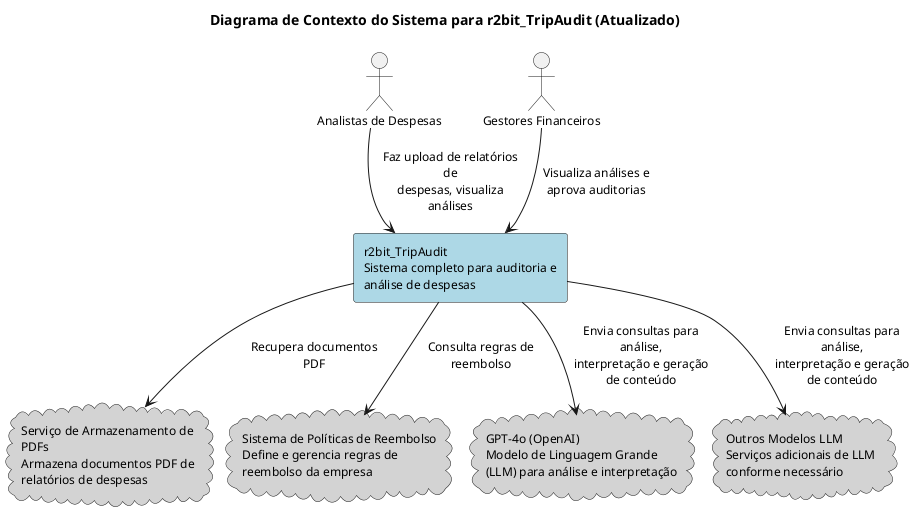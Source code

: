 @startuml modelc4_c1

' Force PlantUML to use its internal layout engine instead of GraphViz/Dot
!pragma layout smetana

' Basic styling without external libraries
skinparam monochrome false
skinparam shadowing false
skinparam defaultFontName Arial
skinparam defaultFontSize 12
skinparam roundCorner 5
skinparam wrapWidth 200
skinparam maxMessageSize 150

title Diagrama de Contexto do Sistema para r2bit_TripAudit (Atualizado)

' Define actors
actor "Analistas de Despesas" as analistas
actor "Gestores Financeiros" as gestores

' Define systems
rectangle "r2bit_TripAudit\nSistema completo para auditoria e análise de despesas" as tripAudit #lightblue

' Define external systems
cloud "Serviço de Armazenamento de PDFs\nArmazena documentos PDF de relatórios de despesas" as pdfStorage #lightgray
cloud "Sistema de Políticas de Reembolso\nDefine e gerencia regras de reembolso da empresa" as reimbursementPolicy #lightgray
cloud "GPT-4o (OpenAI)\nModelo de Linguagem Grande (LLM) para análise e interpretação" as gpt4o #lightgray
cloud "Outros Modelos LLM\nServiços adicionais de LLM conforme necessário" as otherLLMs #lightgray

' Relationships
analistas --> tripAudit : Faz upload de relatórios de\ndespesas, visualiza análises
gestores --> tripAudit : Visualiza análises e\naprova auditorias

tripAudit --> pdfStorage : Recupera documentos PDF
tripAudit --> reimbursementPolicy : Consulta regras de reembolso
tripAudit --> gpt4o : Envia consultas para análise,\ninterpretação e geração de conteúdo
tripAudit --> otherLLMs : Envia consultas para análise,\ninterpretação e geração de conteúdo

@enduml
